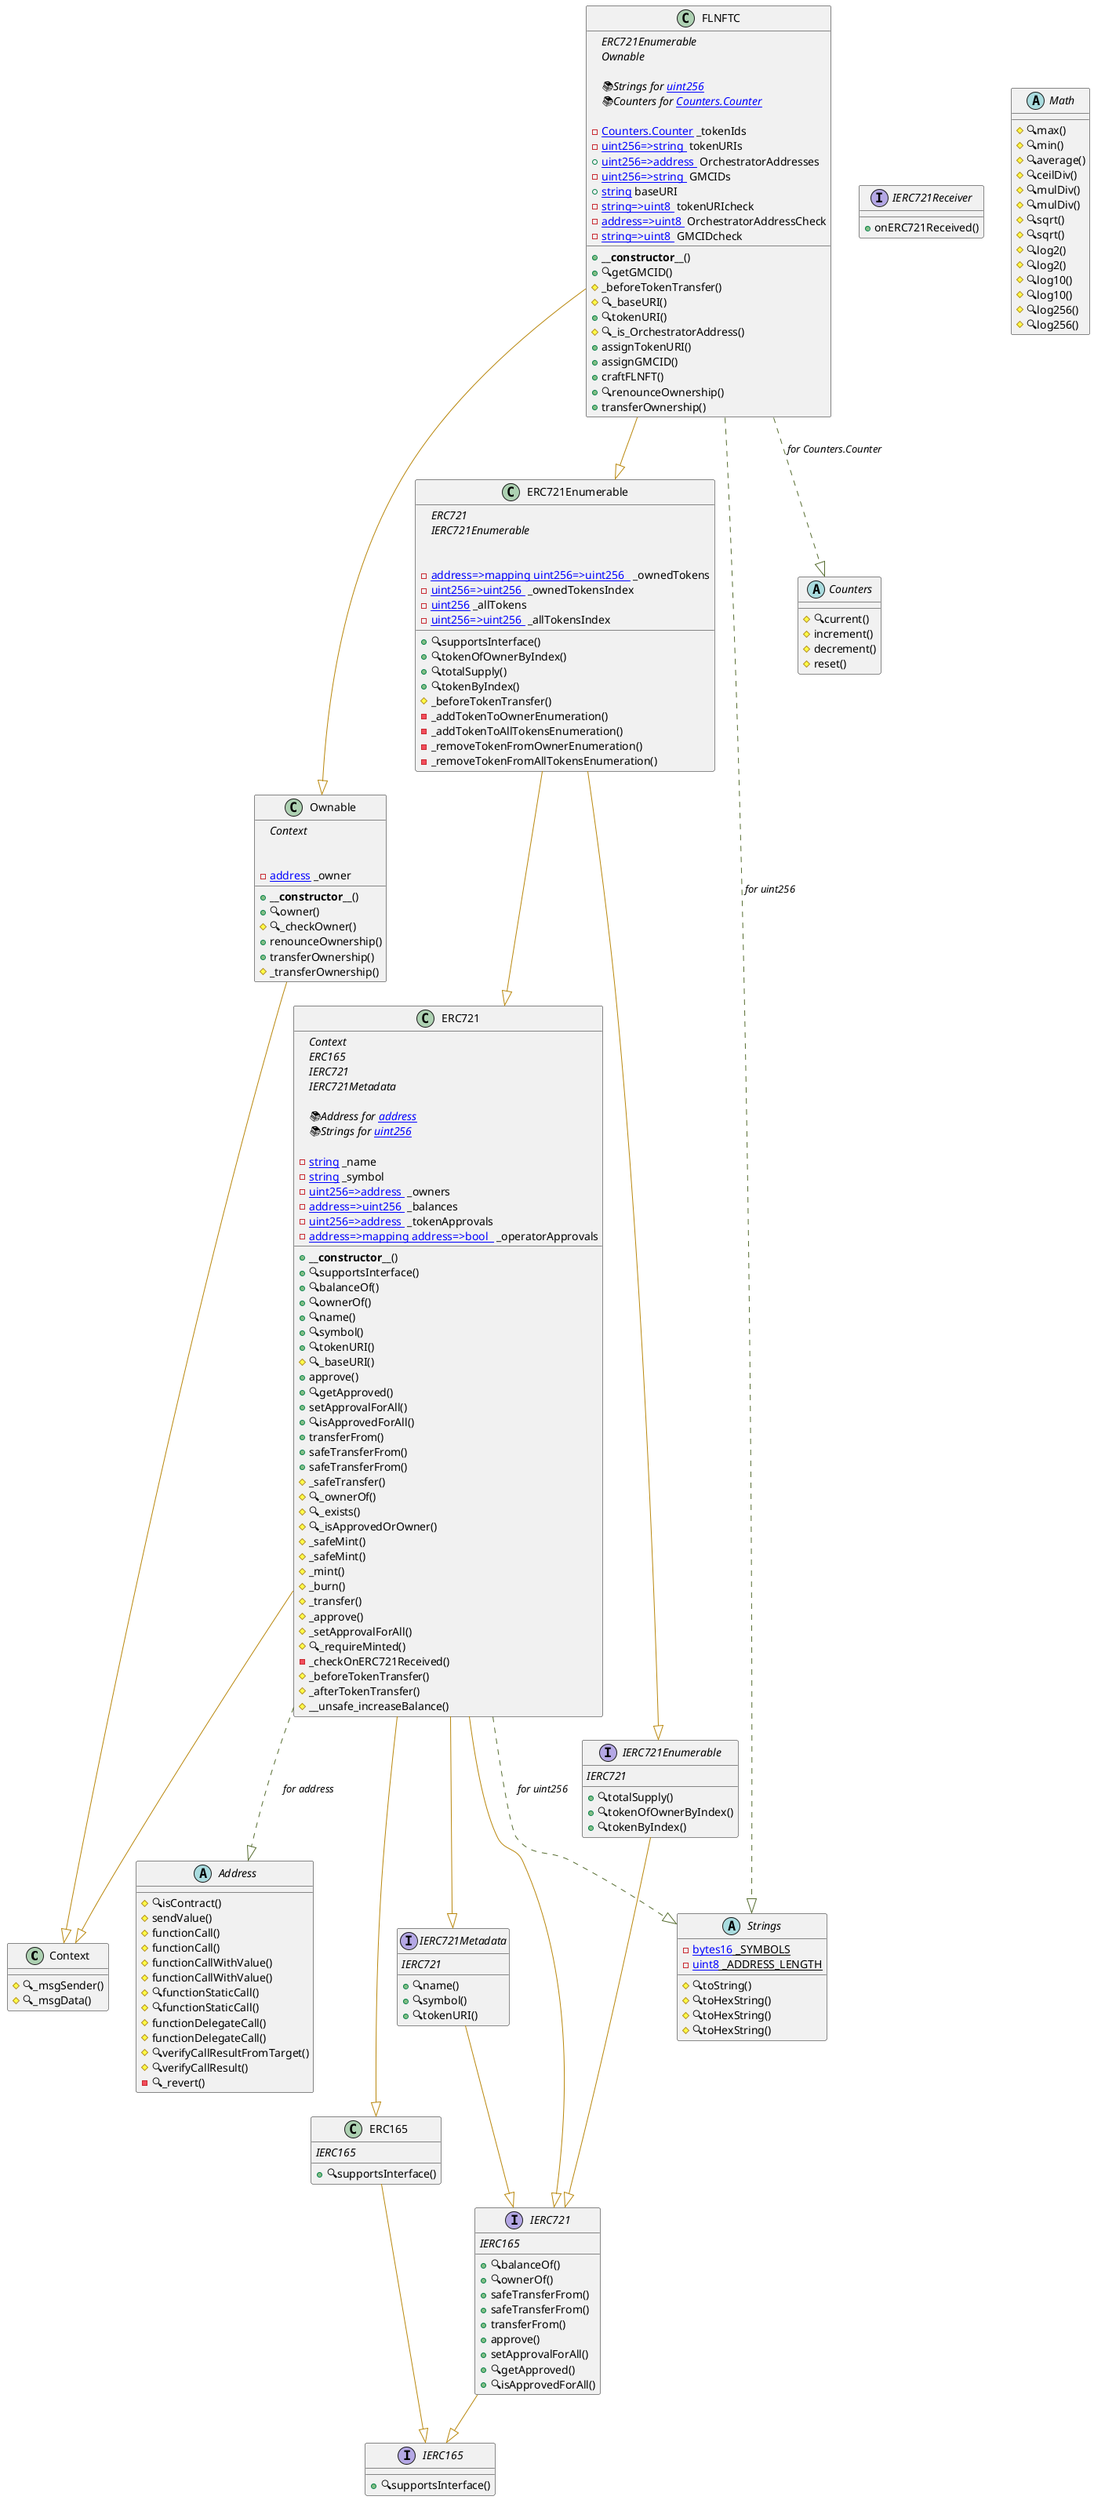 @startuml
' -- generated by: https://marketplace.visualstudio.com/items?itemName=tintinweb.solidity-visual-auditor
'
' -- for auto-render install: https://marketplace.visualstudio.com/items?itemName=jebbs.plantuml
' -- options --



' -- classes --


class Context {
    ' -- inheritance --

    ' -- usingFor --

    ' -- vars --

    ' -- methods --
	#🔍_msgSender()
	#🔍_msgData()

}


class Ownable {
    ' -- inheritance --
	{abstract}Context

    ' -- usingFor --

    ' -- vars --
	-[[address]] _owner

    ' -- methods --
	+**__constructor__**()
	+🔍owner()
	#🔍_checkOwner()
	+renounceOwnership()
	+transferOwnership()
	#_transferOwnership()

}


interface IERC165 {
    ' -- inheritance --

    ' -- usingFor --

    ' -- vars --

    ' -- methods --
	+🔍supportsInterface()

}


interface IERC721 {
    ' -- inheritance --
	{abstract}IERC165

    ' -- usingFor --

    ' -- vars --

    ' -- methods --
	+🔍balanceOf()
	+🔍ownerOf()
	+safeTransferFrom()
	+safeTransferFrom()
	+transferFrom()
	+approve()
	+setApprovalForAll()
	+🔍getApproved()
	+🔍isApprovedForAll()

}


interface IERC721Metadata {
    ' -- inheritance --
	{abstract}IERC721

    ' -- usingFor --

    ' -- vars --

    ' -- methods --
	+🔍name()
	+🔍symbol()
	+🔍tokenURI()

}


interface IERC721Receiver {
    ' -- inheritance --

    ' -- usingFor --

    ' -- vars --

    ' -- methods --
	+onERC721Received()

}


abstract Address {
    ' -- inheritance --

    ' -- usingFor --

    ' -- vars --

    ' -- methods --
	#🔍isContract()
	#sendValue()
	#functionCall()
	#functionCall()
	#functionCallWithValue()
	#functionCallWithValue()
	#🔍functionStaticCall()
	#🔍functionStaticCall()
	#functionDelegateCall()
	#functionDelegateCall()
	#🔍verifyCallResultFromTarget()
	#🔍verifyCallResult()
	-🔍_revert()

}


class ERC165 {
    ' -- inheritance --
	{abstract}IERC165

    ' -- usingFor --

    ' -- vars --

    ' -- methods --
	+🔍supportsInterface()

}


abstract Math {
    ' -- inheritance --

    ' -- usingFor --

    ' -- vars --

    ' -- methods --
	#🔍max()
	#🔍min()
	#🔍average()
	#🔍ceilDiv()
	#🔍mulDiv()
	#🔍mulDiv()
	#🔍sqrt()
	#🔍sqrt()
	#🔍log2()
	#🔍log2()
	#🔍log10()
	#🔍log10()
	#🔍log256()
	#🔍log256()

}


abstract Strings {
    ' -- inheritance --

    ' -- usingFor --

    ' -- vars --
	-{static}[[bytes16]] _SYMBOLS
	-{static}[[uint8]] _ADDRESS_LENGTH

    ' -- methods --
	#🔍toString()
	#🔍toHexString()
	#🔍toHexString()
	#🔍toHexString()

}


class ERC721 {
    ' -- inheritance --
	{abstract}Context
	{abstract}ERC165
	{abstract}IERC721
	{abstract}IERC721Metadata

    ' -- usingFor --
	{abstract}📚Address for [[address]]
	{abstract}📚Strings for [[uint256]]

    ' -- vars --
	-[[string]] _name
	-[[string]] _symbol
	-[[mapping uint256=>address ]] _owners
	-[[mapping address=>uint256 ]] _balances
	-[[mapping uint256=>address ]] _tokenApprovals
	-[[mapping address=>mapping address=>bool  ]] _operatorApprovals

    ' -- methods --
	+**__constructor__**()
	+🔍supportsInterface()
	+🔍balanceOf()
	+🔍ownerOf()
	+🔍name()
	+🔍symbol()
	+🔍tokenURI()
	#🔍_baseURI()
	+approve()
	+🔍getApproved()
	+setApprovalForAll()
	+🔍isApprovedForAll()
	+transferFrom()
	+safeTransferFrom()
	+safeTransferFrom()
	#_safeTransfer()
	#🔍_ownerOf()
	#🔍_exists()
	#🔍_isApprovedOrOwner()
	#_safeMint()
	#_safeMint()
	#_mint()
	#_burn()
	#_transfer()
	#_approve()
	#_setApprovalForAll()
	#🔍_requireMinted()
	-_checkOnERC721Received()
	#_beforeTokenTransfer()
	#_afterTokenTransfer()
	#__unsafe_increaseBalance()

}


interface IERC721Enumerable {
    ' -- inheritance --
	{abstract}IERC721

    ' -- usingFor --

    ' -- vars --

    ' -- methods --
	+🔍totalSupply()
	+🔍tokenOfOwnerByIndex()
	+🔍tokenByIndex()

}


class ERC721Enumerable {
    ' -- inheritance --
	{abstract}ERC721
	{abstract}IERC721Enumerable

    ' -- usingFor --

    ' -- vars --
	-[[mapping address=>mapping uint256=>uint256  ]] _ownedTokens
	-[[mapping uint256=>uint256 ]] _ownedTokensIndex
	-[[uint256]] _allTokens
	-[[mapping uint256=>uint256 ]] _allTokensIndex

    ' -- methods --
	+🔍supportsInterface()
	+🔍tokenOfOwnerByIndex()
	+🔍totalSupply()
	+🔍tokenByIndex()
	#_beforeTokenTransfer()
	-_addTokenToOwnerEnumeration()
	-_addTokenToAllTokensEnumeration()
	-_removeTokenFromOwnerEnumeration()
	-_removeTokenFromAllTokensEnumeration()

}


abstract Counters {
    ' -- inheritance --

    ' -- usingFor --

    ' -- vars --

    ' -- methods --
	#🔍current()
	#increment()
	#decrement()
	#reset()

}


class FLNFTC {
    ' -- inheritance --
	{abstract}ERC721Enumerable
	{abstract}Ownable

    ' -- usingFor --
	{abstract}📚Strings for [[uint256]]
	{abstract}📚Counters for [[Counters.Counter]]

    ' -- vars --
	-[[Counters.Counter]] _tokenIds
	-[[mapping uint256=>string ]] tokenURIs
	+[[mapping uint256=>address ]] OrchestratorAddresses
	-[[mapping uint256=>string ]] GMCIDs
	+[[string]] baseURI
	-[[mapping string=>uint8 ]] tokenURIcheck
	-[[mapping address=>uint8 ]] OrchestratorAddressCheck
	-[[mapping string=>uint8 ]] GMCIDcheck

    ' -- methods --
	+**__constructor__**()
	+🔍getGMCID()
	#_beforeTokenTransfer()
	#🔍_baseURI()
	+🔍tokenURI()
	#🔍_is_OrchestratorAddress()
	+assignTokenURI()
	+assignGMCID()
	+craftFLNFT()
	+🔍renounceOwnership()
	+transferOwnership()

}
' -- inheritance / usingFor --
Ownable --[#DarkGoldenRod]|> Context
IERC721 --[#DarkGoldenRod]|> IERC165
IERC721Metadata --[#DarkGoldenRod]|> IERC721
ERC165 --[#DarkGoldenRod]|> IERC165
ERC721 --[#DarkGoldenRod]|> Context
ERC721 --[#DarkGoldenRod]|> ERC165
ERC721 --[#DarkGoldenRod]|> IERC721
ERC721 --[#DarkGoldenRod]|> IERC721Metadata
ERC721 ..[#DarkOliveGreen]|> Address : //for address//
ERC721 ..[#DarkOliveGreen]|> Strings : //for uint256//
IERC721Enumerable --[#DarkGoldenRod]|> IERC721
ERC721Enumerable --[#DarkGoldenRod]|> ERC721
ERC721Enumerable --[#DarkGoldenRod]|> IERC721Enumerable
FLNFTC --[#DarkGoldenRod]|> ERC721Enumerable
FLNFTC --[#DarkGoldenRod]|> Ownable
FLNFTC ..[#DarkOliveGreen]|> Strings : //for uint256//
FLNFTC ..[#DarkOliveGreen]|> Counters : //for Counters.Counter//

@enduml